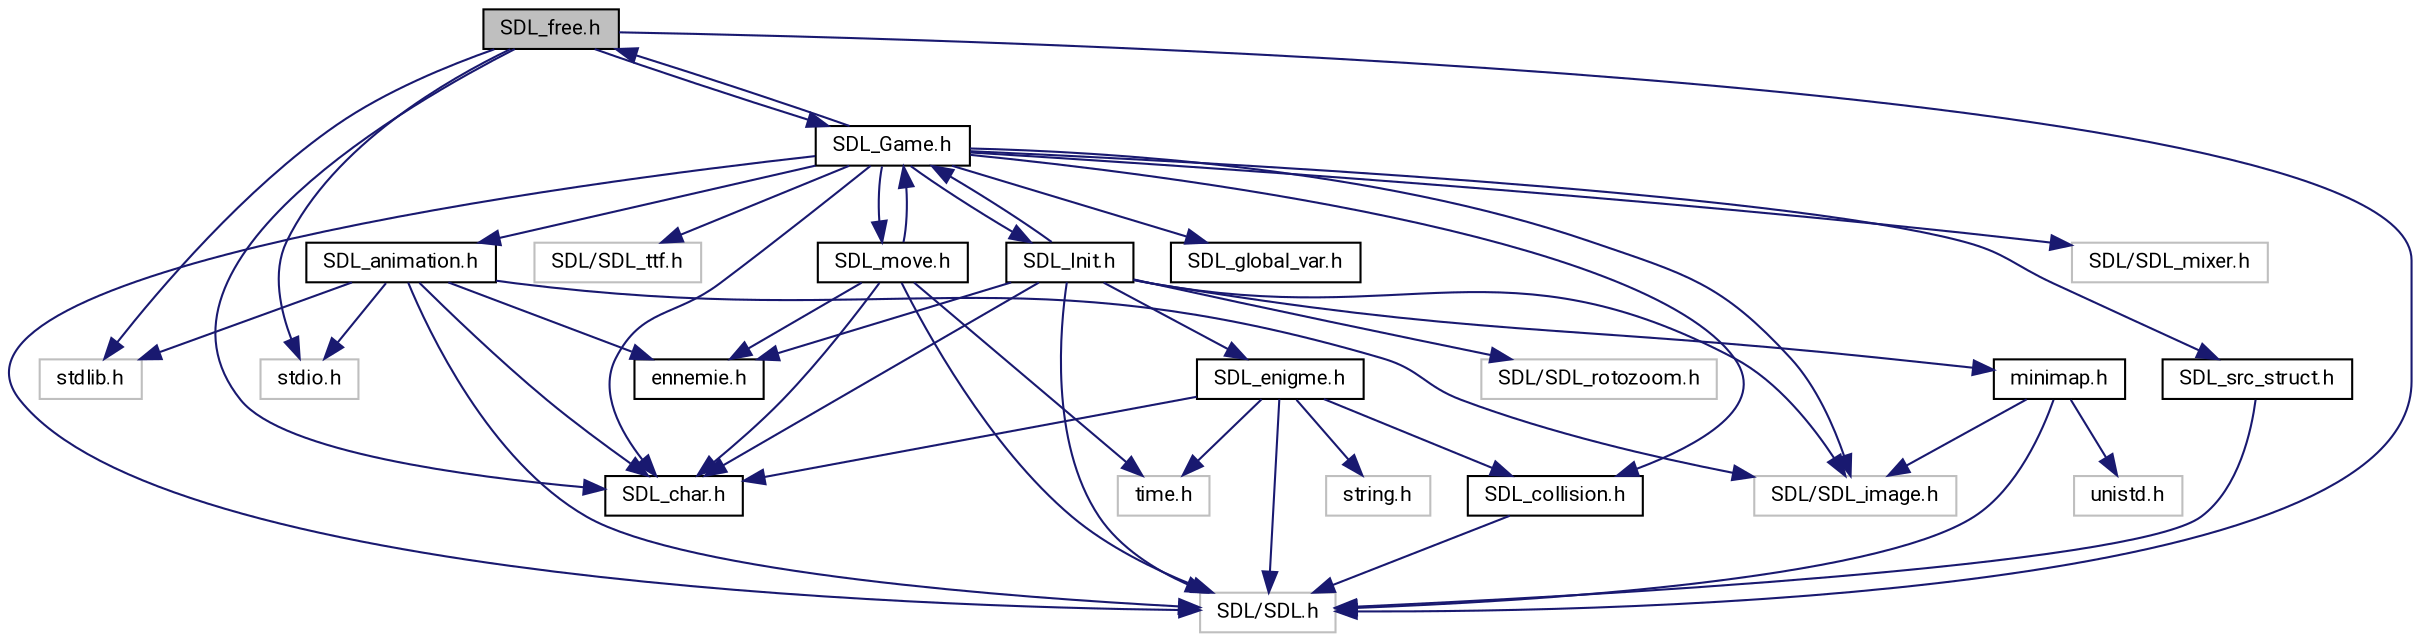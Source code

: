 digraph "SDL_free.h"
{
 // LATEX_PDF_SIZE
  edge [fontname="Roboto",fontsize="10",labelfontname="Roboto",labelfontsize="10"];
  node [fontname="Roboto",fontsize="10",shape=record];
  Node0 [label="SDL_free.h",height=0.2,width=0.4,color="black", fillcolor="grey75", style="filled", fontcolor="black",tooltip=" "];
  Node0 -> Node1 [color="midnightblue",fontsize="10",style="solid",fontname="Roboto"];
  Node1 [label="SDL/SDL.h",height=0.2,width=0.4,color="grey75", fillcolor="white", style="filled",tooltip=" "];
  Node0 -> Node2 [color="midnightblue",fontsize="10",style="solid",fontname="Roboto"];
  Node2 [label="stdlib.h",height=0.2,width=0.4,color="grey75", fillcolor="white", style="filled",tooltip=" "];
  Node0 -> Node3 [color="midnightblue",fontsize="10",style="solid",fontname="Roboto"];
  Node3 [label="stdio.h",height=0.2,width=0.4,color="grey75", fillcolor="white", style="filled",tooltip=" "];
  Node0 -> Node4 [color="midnightblue",fontsize="10",style="solid",fontname="Roboto"];
  Node4 [label="SDL_char.h",height=0.2,width=0.4,color="black", fillcolor="white", style="filled",URL="$SDL__char_8h.html",tooltip=" "];
  Node0 -> Node5 [color="midnightblue",fontsize="10",style="solid",fontname="Roboto"];
  Node5 [label="SDL_Game.h",height=0.2,width=0.4,color="black", fillcolor="white", style="filled",URL="$SDL__Game_8h.html",tooltip=" "];
  Node5 -> Node1 [color="midnightblue",fontsize="10",style="solid",fontname="Roboto"];
  Node5 -> Node6 [color="midnightblue",fontsize="10",style="solid",fontname="Roboto"];
  Node6 [label="SDL/SDL_image.h",height=0.2,width=0.4,color="grey75", fillcolor="white", style="filled",tooltip=" "];
  Node5 -> Node7 [color="midnightblue",fontsize="10",style="solid",fontname="Roboto"];
  Node7 [label="SDL/SDL_mixer.h",height=0.2,width=0.4,color="grey75", fillcolor="white", style="filled",tooltip=" "];
  Node5 -> Node8 [color="midnightblue",fontsize="10",style="solid",fontname="Roboto"];
  Node8 [label="SDL/SDL_ttf.h",height=0.2,width=0.4,color="grey75", fillcolor="white", style="filled",tooltip=" "];
  Node5 -> Node9 [color="midnightblue",fontsize="10",style="solid",fontname="Roboto"];
  Node9 [label="SDL_src_struct.h",height=0.2,width=0.4,color="black", fillcolor="white", style="filled",URL="$SDL__src__struct_8h.html",tooltip=" "];
  Node9 -> Node1 [color="midnightblue",fontsize="10",style="solid",fontname="Roboto"];
  Node5 -> Node4 [color="midnightblue",fontsize="10",style="solid",fontname="Roboto"];
  Node5 -> Node10 [color="midnightblue",fontsize="10",style="solid",fontname="Roboto"];
  Node10 [label="SDL_move.h",height=0.2,width=0.4,color="black", fillcolor="white", style="filled",URL="$SDL__move_8h.html",tooltip=" "];
  Node10 -> Node11 [color="midnightblue",fontsize="10",style="solid",fontname="Roboto"];
  Node11 [label="time.h",height=0.2,width=0.4,color="grey75", fillcolor="white", style="filled",tooltip=" "];
  Node10 -> Node1 [color="midnightblue",fontsize="10",style="solid",fontname="Roboto"];
  Node10 -> Node4 [color="midnightblue",fontsize="10",style="solid",fontname="Roboto"];
  Node10 -> Node5 [color="midnightblue",fontsize="10",style="solid",fontname="Roboto"];
  Node10 -> Node12 [color="midnightblue",fontsize="10",style="solid",fontname="Roboto"];
  Node12 [label="ennemie.h",height=0.2,width=0.4,color="black", fillcolor="white", style="filled",URL="$ennemie_8h.html",tooltip=" "];
  Node5 -> Node13 [color="midnightblue",fontsize="10",style="solid",fontname="Roboto"];
  Node13 [label="SDL_animation.h",height=0.2,width=0.4,color="black", fillcolor="white", style="filled",URL="$SDL__animation_8h.html",tooltip=" "];
  Node13 -> Node1 [color="midnightblue",fontsize="10",style="solid",fontname="Roboto"];
  Node13 -> Node6 [color="midnightblue",fontsize="10",style="solid",fontname="Roboto"];
  Node13 -> Node2 [color="midnightblue",fontsize="10",style="solid",fontname="Roboto"];
  Node13 -> Node3 [color="midnightblue",fontsize="10",style="solid",fontname="Roboto"];
  Node13 -> Node4 [color="midnightblue",fontsize="10",style="solid",fontname="Roboto"];
  Node13 -> Node12 [color="midnightblue",fontsize="10",style="solid",fontname="Roboto"];
  Node5 -> Node14 [color="midnightblue",fontsize="10",style="solid",fontname="Roboto"];
  Node14 [label="SDL_collision.h",height=0.2,width=0.4,color="black", fillcolor="white", style="filled",URL="$SDL__collision_8h.html",tooltip=" "];
  Node14 -> Node1 [color="midnightblue",fontsize="10",style="solid",fontname="Roboto"];
  Node5 -> Node0 [color="midnightblue",fontsize="10",style="solid",fontname="Roboto"];
  Node5 -> Node15 [color="midnightblue",fontsize="10",style="solid",fontname="Roboto"];
  Node15 [label="SDL_Init.h",height=0.2,width=0.4,color="black", fillcolor="white", style="filled",URL="$SDL__Init_8h.html",tooltip=" "];
  Node15 -> Node1 [color="midnightblue",fontsize="10",style="solid",fontname="Roboto"];
  Node15 -> Node6 [color="midnightblue",fontsize="10",style="solid",fontname="Roboto"];
  Node15 -> Node4 [color="midnightblue",fontsize="10",style="solid",fontname="Roboto"];
  Node15 -> Node16 [color="midnightblue",fontsize="10",style="solid",fontname="Roboto"];
  Node16 [label="SDL_enigme.h",height=0.2,width=0.4,color="black", fillcolor="white", style="filled",URL="$SDL__enigme_8h.html",tooltip=" "];
  Node16 -> Node17 [color="midnightblue",fontsize="10",style="solid",fontname="Roboto"];
  Node17 [label="string.h",height=0.2,width=0.4,color="grey75", fillcolor="white", style="filled",tooltip=" "];
  Node16 -> Node1 [color="midnightblue",fontsize="10",style="solid",fontname="Roboto"];
  Node16 -> Node11 [color="midnightblue",fontsize="10",style="solid",fontname="Roboto"];
  Node16 -> Node4 [color="midnightblue",fontsize="10",style="solid",fontname="Roboto"];
  Node16 -> Node14 [color="midnightblue",fontsize="10",style="solid",fontname="Roboto"];
  Node15 -> Node5 [color="midnightblue",fontsize="10",style="solid",fontname="Roboto"];
  Node15 -> Node12 [color="midnightblue",fontsize="10",style="solid",fontname="Roboto"];
  Node15 -> Node18 [color="midnightblue",fontsize="10",style="solid",fontname="Roboto"];
  Node18 [label="minimap.h",height=0.2,width=0.4,color="black", fillcolor="white", style="filled",URL="$minimap_8h.html",tooltip=" "];
  Node18 -> Node1 [color="midnightblue",fontsize="10",style="solid",fontname="Roboto"];
  Node18 -> Node6 [color="midnightblue",fontsize="10",style="solid",fontname="Roboto"];
  Node18 -> Node19 [color="midnightblue",fontsize="10",style="solid",fontname="Roboto"];
  Node19 [label="unistd.h",height=0.2,width=0.4,color="grey75", fillcolor="white", style="filled",tooltip=" "];
  Node15 -> Node20 [color="midnightblue",fontsize="10",style="solid",fontname="Roboto"];
  Node20 [label="SDL/SDL_rotozoom.h",height=0.2,width=0.4,color="grey75", fillcolor="white", style="filled",tooltip=" "];
  Node5 -> Node21 [color="midnightblue",fontsize="10",style="solid",fontname="Roboto"];
  Node21 [label="SDL_global_var.h",height=0.2,width=0.4,color="black", fillcolor="white", style="filled",URL="$SDL__global__var_8h.html",tooltip=" "];
}
